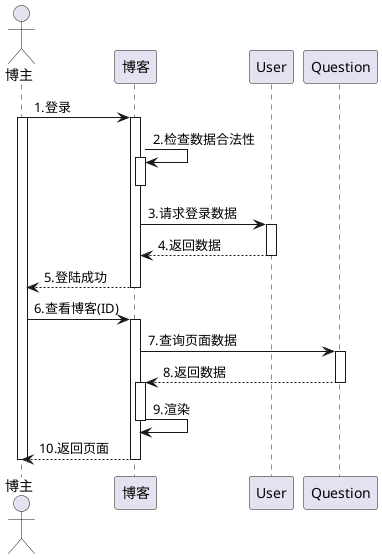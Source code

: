 @startuml
actor 博主
博主->博客:1.登录
activate 博主
activate 博客
博客->博客:2.检查数据合法性
activate 博客
deactivate 博客
博客->User:3.请求登录数据
activate User
User-->博客:4.返回数据
deactivate User
博客-->博主:5.登陆成功
deactivate 博客
博主->博客:6.查看博客(ID)
activate 博客
博客->Question:7.查询页面数据
activate Question
Question-->博客:8.返回数据
deactivate Question
activate 博客
博客->博客:9.渲染
deactivate 博客
博客-->博主:10.返回页面
deactivate 博客
deactivate 博主
@enduml